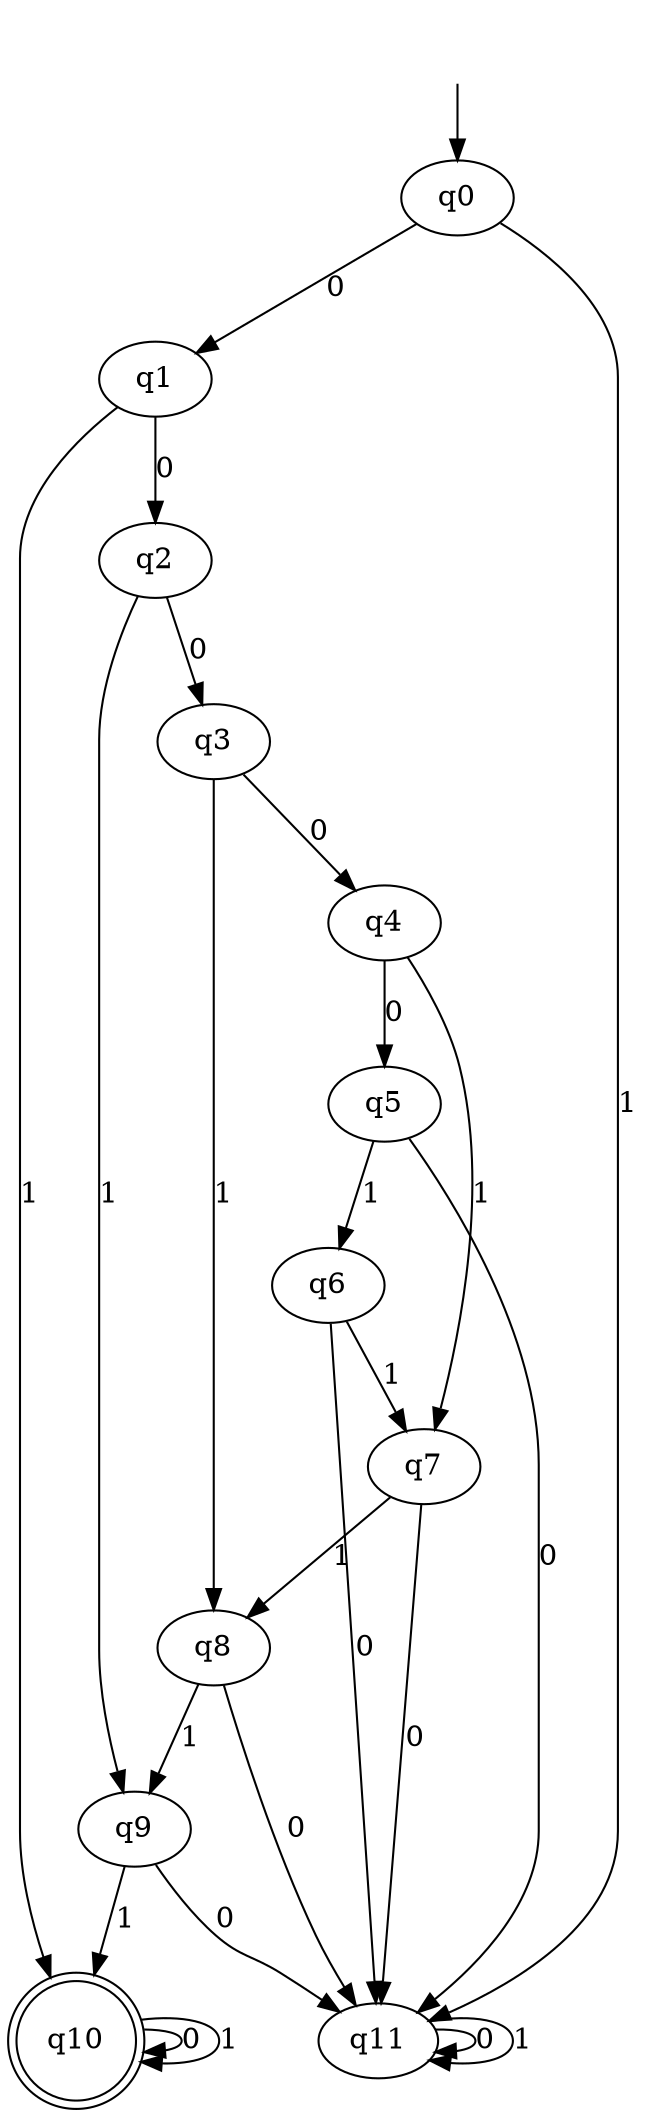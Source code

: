 digraph learned_dfa {
q0 [label="q0"];
q1 [label="q1"];
q2 [label="q2"];
q3 [label="q3"];
q4 [label="q4"];
q5 [label="q5"];
q6 [label="q6"];
q7 [label="q7"];
q8 [label="q8"];
q9 [label="q9"];
q10 [label="q10", shape=doublecircle];
q11 [label="q11"];
q0 -> q1 [label="0"];
q0 -> q11 [label="1"];
q1 -> q2 [label="0"];
q1 -> q10 [label="1"];
q2 -> q3 [label="0"];
q2 -> q9 [label="1"];
q3 -> q4 [label="0"];
q3 -> q8 [label="1"];
q4 -> q5 [label="0"];
q4 -> q7 [label="1"];
q5 -> q6 [label="1"];
q5 -> q11 [label="0"];
q6 -> q7 [label="1"];
q6 -> q11 [label="0"];
q7 -> q8 [label="1"];
q7 -> q11 [label="0"];
q8 -> q9 [label="1"];
q8 -> q11 [label="0"];
q9 -> q10 [label="1"];
q9 -> q11 [label="0"];
q10 -> q10 [label="0"];
q10 -> q10 [label="1"];
q11 -> q11 [label="0"];
q11 -> q11 [label="1"];
__start0 [shape=none, label=""];
__start0 -> q0 [label=""];
}
